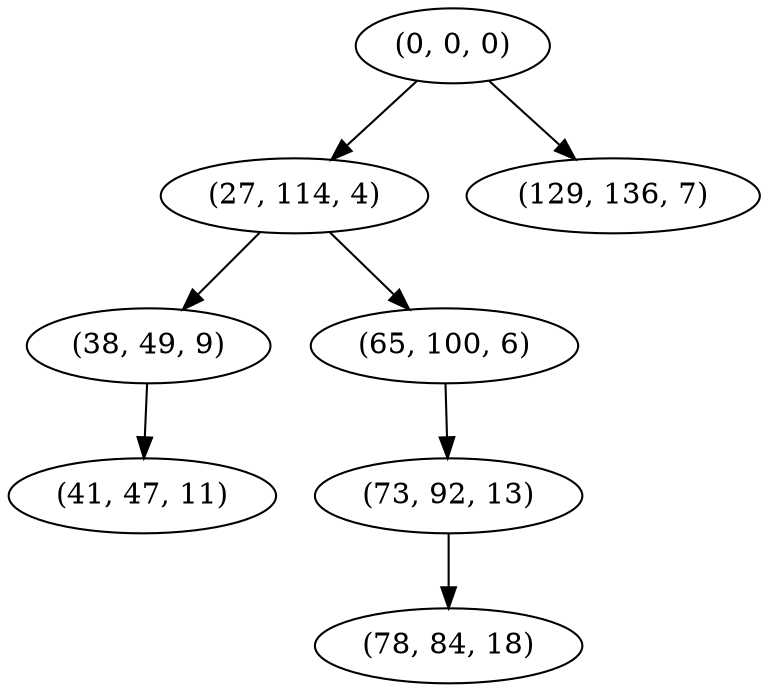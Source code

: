 digraph tree {
    "(0, 0, 0)";
    "(27, 114, 4)";
    "(38, 49, 9)";
    "(41, 47, 11)";
    "(65, 100, 6)";
    "(73, 92, 13)";
    "(78, 84, 18)";
    "(129, 136, 7)";
    "(0, 0, 0)" -> "(27, 114, 4)";
    "(0, 0, 0)" -> "(129, 136, 7)";
    "(27, 114, 4)" -> "(38, 49, 9)";
    "(27, 114, 4)" -> "(65, 100, 6)";
    "(38, 49, 9)" -> "(41, 47, 11)";
    "(65, 100, 6)" -> "(73, 92, 13)";
    "(73, 92, 13)" -> "(78, 84, 18)";
}
